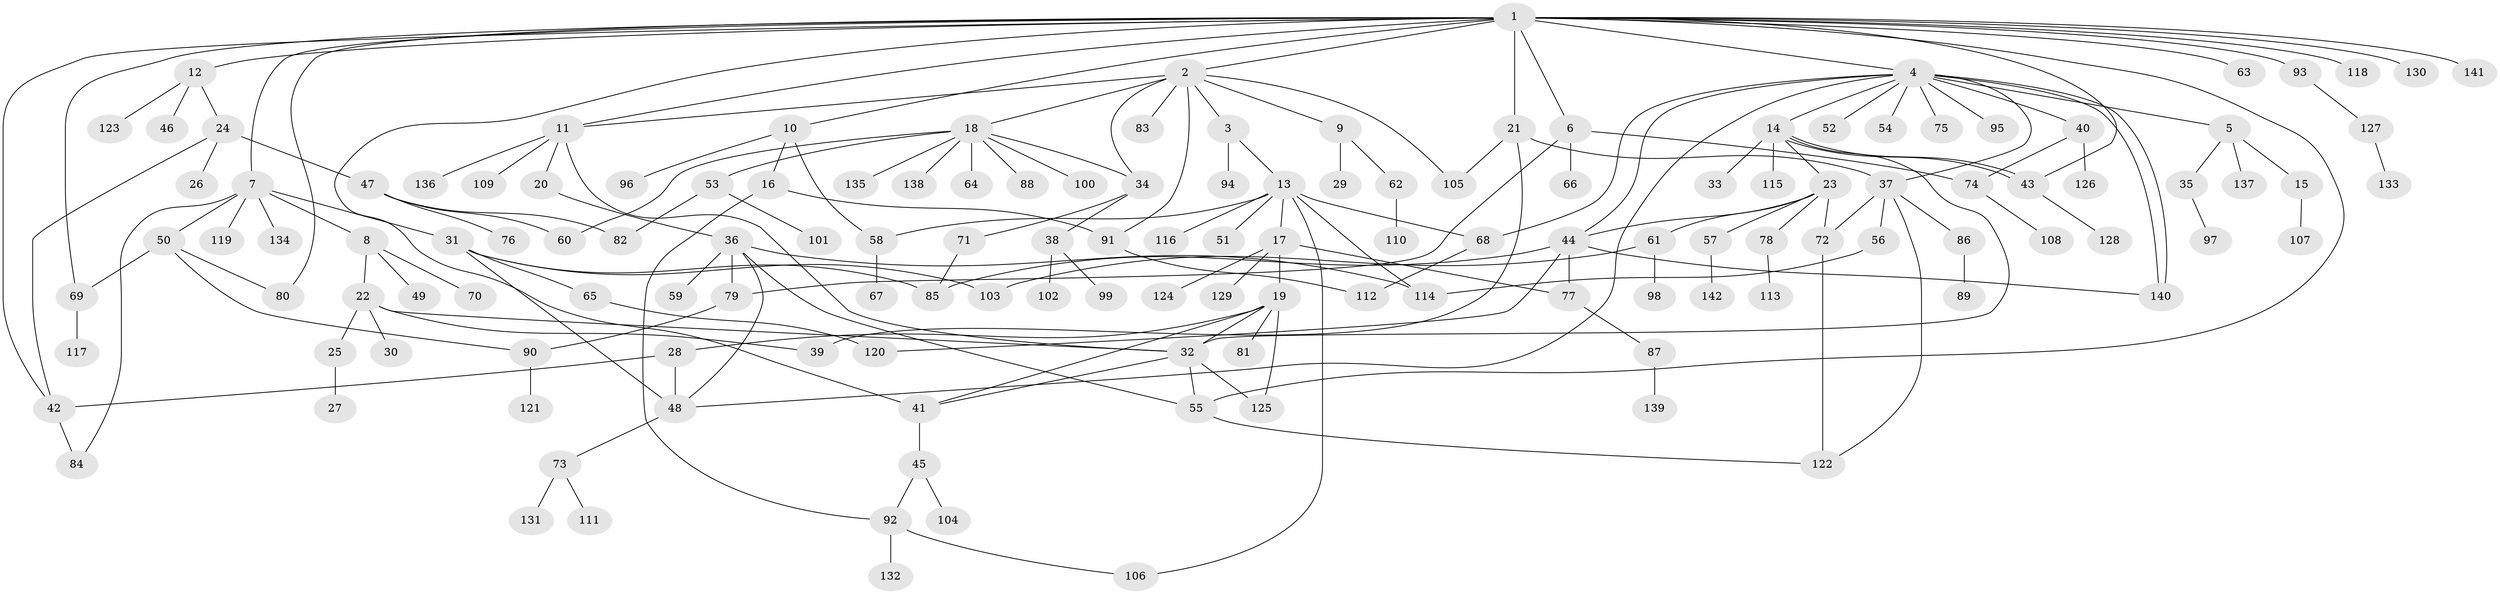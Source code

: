 // Generated by graph-tools (version 1.1) at 2025/47/03/09/25 04:47:35]
// undirected, 142 vertices, 188 edges
graph export_dot {
graph [start="1"]
  node [color=gray90,style=filled];
  1;
  2;
  3;
  4;
  5;
  6;
  7;
  8;
  9;
  10;
  11;
  12;
  13;
  14;
  15;
  16;
  17;
  18;
  19;
  20;
  21;
  22;
  23;
  24;
  25;
  26;
  27;
  28;
  29;
  30;
  31;
  32;
  33;
  34;
  35;
  36;
  37;
  38;
  39;
  40;
  41;
  42;
  43;
  44;
  45;
  46;
  47;
  48;
  49;
  50;
  51;
  52;
  53;
  54;
  55;
  56;
  57;
  58;
  59;
  60;
  61;
  62;
  63;
  64;
  65;
  66;
  67;
  68;
  69;
  70;
  71;
  72;
  73;
  74;
  75;
  76;
  77;
  78;
  79;
  80;
  81;
  82;
  83;
  84;
  85;
  86;
  87;
  88;
  89;
  90;
  91;
  92;
  93;
  94;
  95;
  96;
  97;
  98;
  99;
  100;
  101;
  102;
  103;
  104;
  105;
  106;
  107;
  108;
  109;
  110;
  111;
  112;
  113;
  114;
  115;
  116;
  117;
  118;
  119;
  120;
  121;
  122;
  123;
  124;
  125;
  126;
  127;
  128;
  129;
  130;
  131;
  132;
  133;
  134;
  135;
  136;
  137;
  138;
  139;
  140;
  141;
  142;
  1 -- 2;
  1 -- 4;
  1 -- 6;
  1 -- 7;
  1 -- 10;
  1 -- 11;
  1 -- 12;
  1 -- 21;
  1 -- 41;
  1 -- 42;
  1 -- 43;
  1 -- 55;
  1 -- 63;
  1 -- 69;
  1 -- 80;
  1 -- 93;
  1 -- 118;
  1 -- 130;
  1 -- 141;
  2 -- 3;
  2 -- 9;
  2 -- 11;
  2 -- 18;
  2 -- 34;
  2 -- 83;
  2 -- 91;
  2 -- 105;
  3 -- 13;
  3 -- 94;
  4 -- 5;
  4 -- 14;
  4 -- 37;
  4 -- 40;
  4 -- 44;
  4 -- 48;
  4 -- 52;
  4 -- 54;
  4 -- 68;
  4 -- 75;
  4 -- 95;
  4 -- 140;
  4 -- 140;
  5 -- 15;
  5 -- 35;
  5 -- 137;
  6 -- 66;
  6 -- 74;
  6 -- 79;
  7 -- 8;
  7 -- 31;
  7 -- 50;
  7 -- 84;
  7 -- 119;
  7 -- 134;
  8 -- 22;
  8 -- 49;
  8 -- 70;
  9 -- 29;
  9 -- 62;
  10 -- 16;
  10 -- 58;
  10 -- 96;
  11 -- 20;
  11 -- 32;
  11 -- 109;
  11 -- 136;
  12 -- 24;
  12 -- 46;
  12 -- 123;
  13 -- 17;
  13 -- 51;
  13 -- 58;
  13 -- 68;
  13 -- 106;
  13 -- 114;
  13 -- 116;
  14 -- 23;
  14 -- 32;
  14 -- 33;
  14 -- 43;
  14 -- 43;
  14 -- 115;
  15 -- 107;
  16 -- 91;
  16 -- 92;
  17 -- 19;
  17 -- 77;
  17 -- 124;
  17 -- 129;
  18 -- 34;
  18 -- 53;
  18 -- 60;
  18 -- 64;
  18 -- 88;
  18 -- 100;
  18 -- 135;
  18 -- 138;
  19 -- 28;
  19 -- 32;
  19 -- 41;
  19 -- 81;
  19 -- 125;
  20 -- 36;
  21 -- 37;
  21 -- 39;
  21 -- 105;
  22 -- 25;
  22 -- 30;
  22 -- 32;
  22 -- 39;
  23 -- 44;
  23 -- 57;
  23 -- 61;
  23 -- 72;
  23 -- 78;
  24 -- 26;
  24 -- 42;
  24 -- 47;
  25 -- 27;
  28 -- 42;
  28 -- 48;
  31 -- 48;
  31 -- 65;
  31 -- 85;
  31 -- 103;
  32 -- 41;
  32 -- 55;
  32 -- 125;
  34 -- 38;
  34 -- 71;
  35 -- 97;
  36 -- 48;
  36 -- 55;
  36 -- 59;
  36 -- 79;
  36 -- 114;
  37 -- 56;
  37 -- 72;
  37 -- 86;
  37 -- 122;
  38 -- 99;
  38 -- 102;
  40 -- 74;
  40 -- 126;
  41 -- 45;
  42 -- 84;
  43 -- 128;
  44 -- 77;
  44 -- 85;
  44 -- 120;
  44 -- 140;
  45 -- 92;
  45 -- 104;
  47 -- 60;
  47 -- 76;
  47 -- 82;
  48 -- 73;
  50 -- 69;
  50 -- 80;
  50 -- 90;
  53 -- 82;
  53 -- 101;
  55 -- 122;
  56 -- 114;
  57 -- 142;
  58 -- 67;
  61 -- 98;
  61 -- 103;
  62 -- 110;
  65 -- 120;
  68 -- 112;
  69 -- 117;
  71 -- 85;
  72 -- 122;
  73 -- 111;
  73 -- 131;
  74 -- 108;
  77 -- 87;
  78 -- 113;
  79 -- 90;
  86 -- 89;
  87 -- 139;
  90 -- 121;
  91 -- 112;
  92 -- 106;
  92 -- 132;
  93 -- 127;
  127 -- 133;
}

